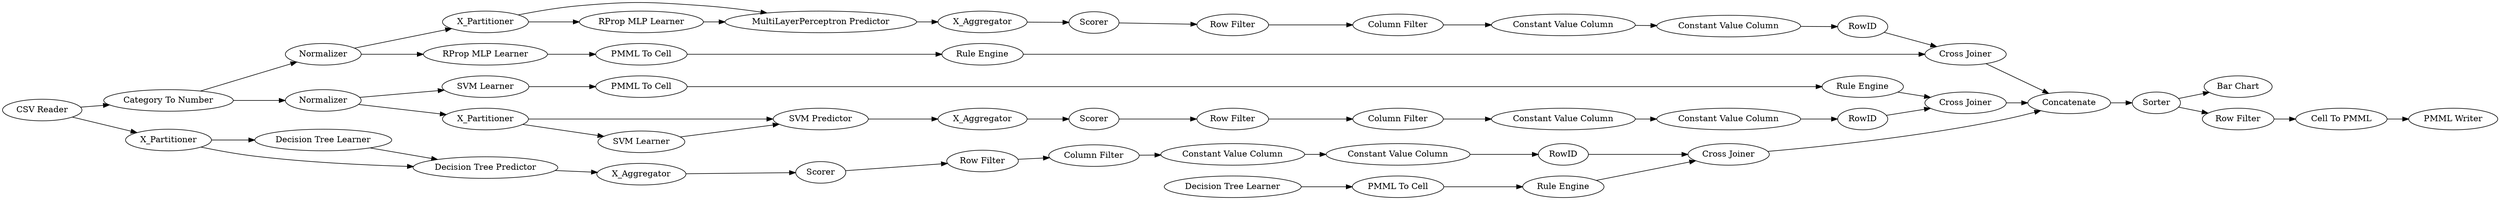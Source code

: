 digraph {
	"-4840607553246372038_34" [label="PMML To Cell"]
	"2192166637153832454_59" [label="Bar Chart"]
	"1789379397890845320_40" [label=Scorer]
	"7791400553402985325_31" [label="Decision Tree Learner"]
	"2192166637153832454_60" [label=Concatenate]
	"-4028380442044610697_294" [label="Column Filter"]
	"-2564894475376391343_34" [label="Rule Engine"]
	"1789379397890845320_32" [label="MultiLayerPerceptron Predictor"]
	"-1508768861038794197_32" [label="SVM Predictor"]
	"-4840607553246372038_35" [label="Rule Engine"]
	"-7680740258248151107_292" [label="Constant Value Column"]
	"-1508768861038794197_7" [label=X_Aggregator]
	"-1508768861038794197_41" [label=Scorer]
	"-7680740258248151107_9" [label="Row Filter"]
	"-4028380442044610697_293" [label=RowID]
	"-7680740258248151107_290" [label="Constant Value Column"]
	"-6709297621678007405_294" [label="Column Filter"]
	"-2564894475376391343_28" [label="PMML To Cell"]
	"-6709297621678007405_9" [label="Row Filter"]
	"-7680740258248151107_293" [label=RowID]
	"2192166637153832454_54" [label="Cell To PMML"]
	"1789379397890845320_38" [label="Cross Joiner"]
	"1789379397890845320_39" [label=Normalizer]
	"-4028380442044610697_9" [label="Row Filter"]
	"-6709297621678007405_290" [label="Constant Value Column"]
	"1789379397890845320_2" [label=X_Partitioner]
	"-6709297621678007405_293" [label=RowID]
	"-4028380442044610697_292" [label="Constant Value Column"]
	"-4840607553246372038_33" [label="SVM Learner"]
	"9073835441456974015_35" [label="RProp MLP Learner"]
	"2192166637153832454_53" [label="Row Filter"]
	"-7680740258248151107_294" [label="Column Filter"]
	"-1508768861038794197_2" [label=X_Partitioner]
	"-1508768861038794197_31" [label="SVM Learner"]
	"2192166637153832454_62" [label="CSV Reader"]
	"2192166637153832454_61" [label="PMML Writer"]
	"9073835441456974015_22" [label="PMML To Cell"]
	"2192166637153832454_52" [label=Sorter]
	"-6709297621678007405_292" [label="Constant Value Column"]
	"-2564894475376391343_33" [label="Decision Tree Learner"]
	"-4028380442044610697_290" [label="Constant Value Column"]
	"7791400553402985325_39" [label=Scorer]
	"9073835441456974015_34" [label="Rule Engine"]
	"-1508768861038794197_39" [label="Cross Joiner"]
	"2192166637153832454_58" [label="Category To Number"]
	"7791400553402985325_32" [label="Decision Tree Predictor"]
	"1789379397890845320_31" [label="RProp MLP Learner"]
	"1789379397890845320_7" [label=X_Aggregator]
	"7791400553402985325_7" [label=X_Aggregator]
	"-1508768861038794197_40" [label=Normalizer]
	"7791400553402985325_38" [label="Cross Joiner"]
	"7791400553402985325_2" [label=X_Partitioner]
	"-1508768861038794197_7" -> "-1508768861038794197_41"
	"-4028380442044610697_294" -> "-4028380442044610697_290"
	"1789379397890845320_39" -> "1789379397890845320_2"
	"-4028380442044610697_9" -> "-4028380442044610697_294"
	"-2564894475376391343_34" -> "7791400553402985325_38"
	"1789379397890845320_2" -> "1789379397890845320_32"
	"-1508768861038794197_2" -> "-1508768861038794197_31"
	"2192166637153832454_58" -> "-1508768861038794197_40"
	"2192166637153832454_60" -> "2192166637153832454_52"
	"2192166637153832454_52" -> "2192166637153832454_53"
	"-1508768861038794197_39" -> "2192166637153832454_60"
	"9073835441456974015_34" -> "1789379397890845320_38"
	"-4028380442044610697_292" -> "-4028380442044610697_293"
	"-7680740258248151107_293" -> "7791400553402985325_38"
	"-2564894475376391343_33" -> "-2564894475376391343_28"
	"-1508768861038794197_2" -> "-1508768861038794197_32"
	"-6709297621678007405_292" -> "-6709297621678007405_293"
	"-1508768861038794197_41" -> "-4028380442044610697_9"
	"1789379397890845320_31" -> "1789379397890845320_32"
	"2192166637153832454_62" -> "7791400553402985325_2"
	"1789379397890845320_32" -> "1789379397890845320_7"
	"-7680740258248151107_290" -> "-7680740258248151107_292"
	"-1508768861038794197_40" -> "-1508768861038794197_2"
	"-1508768861038794197_40" -> "-4840607553246372038_33"
	"7791400553402985325_31" -> "7791400553402985325_32"
	"7791400553402985325_39" -> "-7680740258248151107_9"
	"-7680740258248151107_294" -> "-7680740258248151107_290"
	"-4840607553246372038_34" -> "-4840607553246372038_35"
	"-4028380442044610697_293" -> "-1508768861038794197_39"
	"-6709297621678007405_294" -> "-6709297621678007405_290"
	"-1508768861038794197_31" -> "-1508768861038794197_32"
	"-6709297621678007405_290" -> "-6709297621678007405_292"
	"7791400553402985325_32" -> "7791400553402985325_7"
	"2192166637153832454_53" -> "2192166637153832454_54"
	"-7680740258248151107_292" -> "-7680740258248151107_293"
	"9073835441456974015_35" -> "9073835441456974015_22"
	"2192166637153832454_62" -> "2192166637153832454_58"
	"-6709297621678007405_293" -> "1789379397890845320_38"
	"2192166637153832454_58" -> "1789379397890845320_39"
	"-4028380442044610697_290" -> "-4028380442044610697_292"
	"1789379397890845320_7" -> "1789379397890845320_40"
	"-2564894475376391343_28" -> "-2564894475376391343_34"
	"-4840607553246372038_35" -> "-1508768861038794197_39"
	"7791400553402985325_7" -> "7791400553402985325_39"
	"-7680740258248151107_9" -> "-7680740258248151107_294"
	"7791400553402985325_2" -> "7791400553402985325_31"
	"7791400553402985325_2" -> "7791400553402985325_32"
	"9073835441456974015_22" -> "9073835441456974015_34"
	"2192166637153832454_54" -> "2192166637153832454_61"
	"-1508768861038794197_32" -> "-1508768861038794197_7"
	"1789379397890845320_40" -> "-6709297621678007405_9"
	"7791400553402985325_38" -> "2192166637153832454_60"
	"2192166637153832454_52" -> "2192166637153832454_59"
	"-4840607553246372038_33" -> "-4840607553246372038_34"
	"-6709297621678007405_9" -> "-6709297621678007405_294"
	"1789379397890845320_39" -> "9073835441456974015_35"
	"1789379397890845320_38" -> "2192166637153832454_60"
	"1789379397890845320_2" -> "1789379397890845320_31"
	rankdir=LR
}
